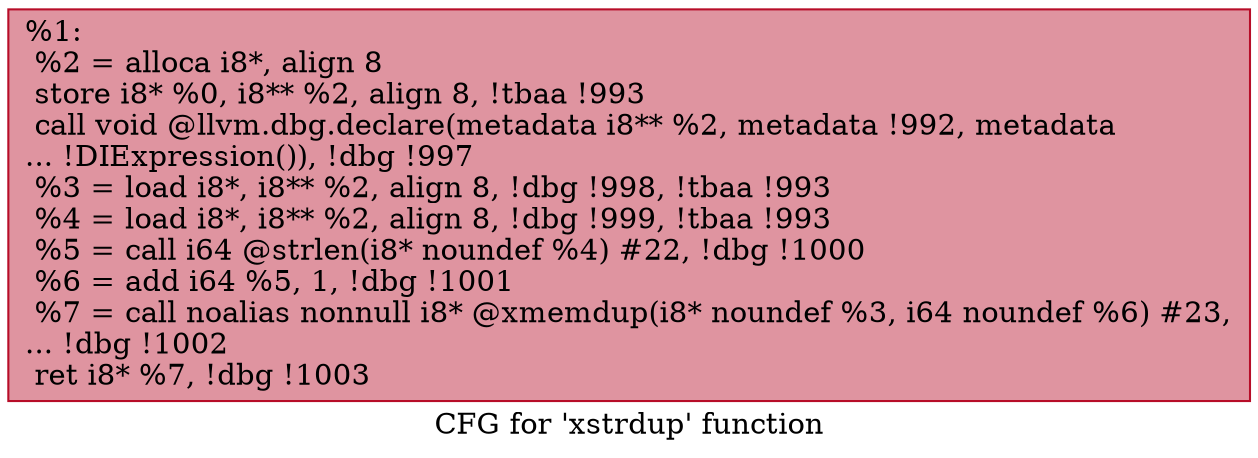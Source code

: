 digraph "CFG for 'xstrdup' function" {
	label="CFG for 'xstrdup' function";

	Node0x1293a90 [shape=record,color="#b70d28ff", style=filled, fillcolor="#b70d2870",label="{%1:\l  %2 = alloca i8*, align 8\l  store i8* %0, i8** %2, align 8, !tbaa !993\l  call void @llvm.dbg.declare(metadata i8** %2, metadata !992, metadata\l... !DIExpression()), !dbg !997\l  %3 = load i8*, i8** %2, align 8, !dbg !998, !tbaa !993\l  %4 = load i8*, i8** %2, align 8, !dbg !999, !tbaa !993\l  %5 = call i64 @strlen(i8* noundef %4) #22, !dbg !1000\l  %6 = add i64 %5, 1, !dbg !1001\l  %7 = call noalias nonnull i8* @xmemdup(i8* noundef %3, i64 noundef %6) #23,\l... !dbg !1002\l  ret i8* %7, !dbg !1003\l}"];
}
